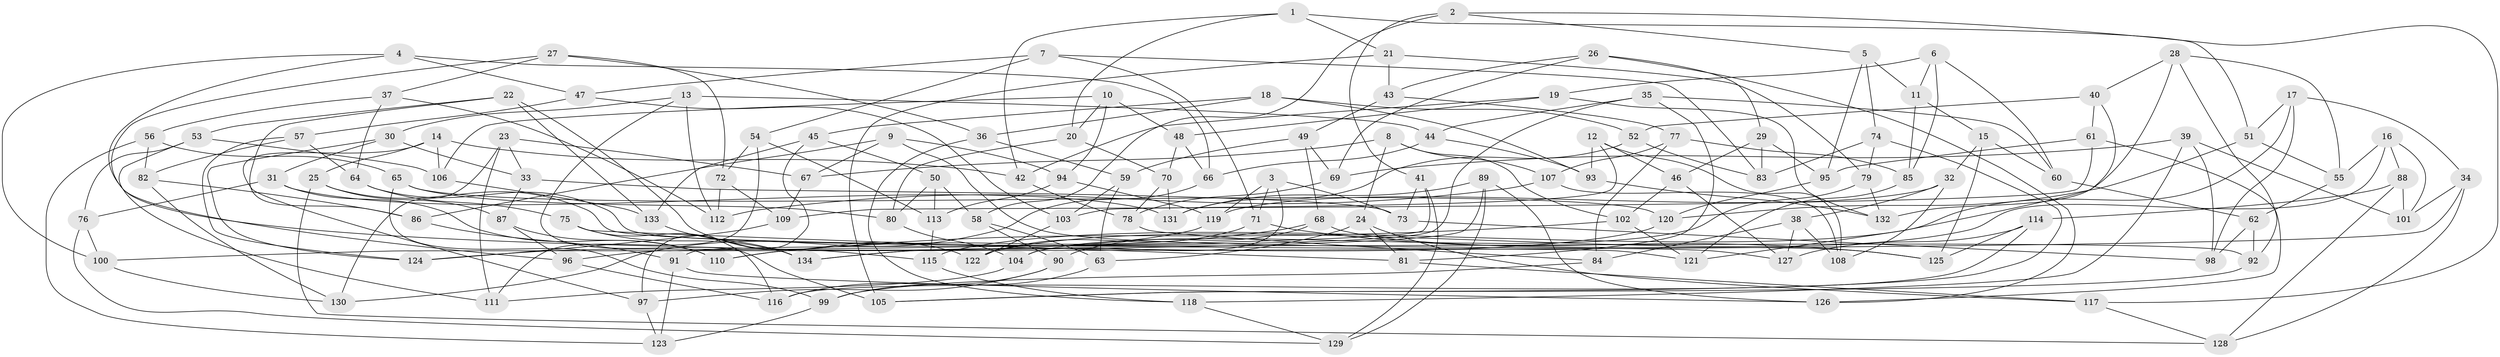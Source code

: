 // coarse degree distribution, {4: 0.65, 3: 0.05, 8: 0.0625, 5: 0.1375, 7: 0.0375, 6: 0.025, 11: 0.025, 14: 0.0125}
// Generated by graph-tools (version 1.1) at 2025/03/03/04/25 22:03:46]
// undirected, 134 vertices, 268 edges
graph export_dot {
graph [start="1"]
  node [color=gray90,style=filled];
  1;
  2;
  3;
  4;
  5;
  6;
  7;
  8;
  9;
  10;
  11;
  12;
  13;
  14;
  15;
  16;
  17;
  18;
  19;
  20;
  21;
  22;
  23;
  24;
  25;
  26;
  27;
  28;
  29;
  30;
  31;
  32;
  33;
  34;
  35;
  36;
  37;
  38;
  39;
  40;
  41;
  42;
  43;
  44;
  45;
  46;
  47;
  48;
  49;
  50;
  51;
  52;
  53;
  54;
  55;
  56;
  57;
  58;
  59;
  60;
  61;
  62;
  63;
  64;
  65;
  66;
  67;
  68;
  69;
  70;
  71;
  72;
  73;
  74;
  75;
  76;
  77;
  78;
  79;
  80;
  81;
  82;
  83;
  84;
  85;
  86;
  87;
  88;
  89;
  90;
  91;
  92;
  93;
  94;
  95;
  96;
  97;
  98;
  99;
  100;
  101;
  102;
  103;
  104;
  105;
  106;
  107;
  108;
  109;
  110;
  111;
  112;
  113;
  114;
  115;
  116;
  117;
  118;
  119;
  120;
  121;
  122;
  123;
  124;
  125;
  126;
  127;
  128;
  129;
  130;
  131;
  132;
  133;
  134;
  1 -- 51;
  1 -- 42;
  1 -- 20;
  1 -- 21;
  2 -- 41;
  2 -- 58;
  2 -- 5;
  2 -- 117;
  3 -- 119;
  3 -- 73;
  3 -- 71;
  3 -- 104;
  4 -- 47;
  4 -- 115;
  4 -- 66;
  4 -- 100;
  5 -- 95;
  5 -- 11;
  5 -- 74;
  6 -- 11;
  6 -- 85;
  6 -- 60;
  6 -- 19;
  7 -- 54;
  7 -- 83;
  7 -- 71;
  7 -- 47;
  8 -- 24;
  8 -- 67;
  8 -- 107;
  8 -- 102;
  9 -- 86;
  9 -- 127;
  9 -- 94;
  9 -- 67;
  10 -- 106;
  10 -- 48;
  10 -- 20;
  10 -- 94;
  11 -- 15;
  11 -- 85;
  12 -- 46;
  12 -- 103;
  12 -- 93;
  12 -- 108;
  13 -- 105;
  13 -- 112;
  13 -- 30;
  13 -- 44;
  14 -- 97;
  14 -- 106;
  14 -- 25;
  14 -- 42;
  15 -- 60;
  15 -- 125;
  15 -- 32;
  16 -- 88;
  16 -- 122;
  16 -- 101;
  16 -- 55;
  17 -- 51;
  17 -- 34;
  17 -- 115;
  17 -- 98;
  18 -- 93;
  18 -- 45;
  18 -- 36;
  18 -- 52;
  19 -- 42;
  19 -- 132;
  19 -- 48;
  20 -- 70;
  20 -- 80;
  21 -- 79;
  21 -- 105;
  21 -- 43;
  22 -- 86;
  22 -- 122;
  22 -- 133;
  22 -- 53;
  23 -- 33;
  23 -- 111;
  23 -- 130;
  23 -- 67;
  24 -- 81;
  24 -- 63;
  24 -- 117;
  25 -- 87;
  25 -- 128;
  25 -- 121;
  26 -- 69;
  26 -- 43;
  26 -- 29;
  26 -- 126;
  27 -- 37;
  27 -- 96;
  27 -- 36;
  27 -- 72;
  28 -- 40;
  28 -- 55;
  28 -- 92;
  28 -- 132;
  29 -- 46;
  29 -- 95;
  29 -- 83;
  30 -- 33;
  30 -- 31;
  30 -- 124;
  31 -- 131;
  31 -- 76;
  31 -- 110;
  32 -- 38;
  32 -- 119;
  32 -- 108;
  33 -- 87;
  33 -- 73;
  34 -- 101;
  34 -- 128;
  34 -- 100;
  35 -- 60;
  35 -- 81;
  35 -- 91;
  35 -- 44;
  36 -- 118;
  36 -- 59;
  37 -- 56;
  37 -- 112;
  37 -- 64;
  38 -- 127;
  38 -- 108;
  38 -- 84;
  39 -- 98;
  39 -- 69;
  39 -- 118;
  39 -- 101;
  40 -- 61;
  40 -- 121;
  40 -- 52;
  41 -- 73;
  41 -- 96;
  41 -- 129;
  42 -- 78;
  43 -- 77;
  43 -- 49;
  44 -- 93;
  44 -- 66;
  45 -- 50;
  45 -- 97;
  45 -- 133;
  46 -- 102;
  46 -- 127;
  47 -- 57;
  47 -- 103;
  48 -- 70;
  48 -- 66;
  49 -- 69;
  49 -- 59;
  49 -- 68;
  50 -- 80;
  50 -- 58;
  50 -- 113;
  51 -- 55;
  51 -- 120;
  52 -- 83;
  52 -- 131;
  53 -- 106;
  53 -- 111;
  53 -- 76;
  54 -- 111;
  54 -- 113;
  54 -- 72;
  55 -- 62;
  56 -- 82;
  56 -- 123;
  56 -- 65;
  57 -- 64;
  57 -- 124;
  57 -- 82;
  58 -- 90;
  58 -- 63;
  59 -- 103;
  59 -- 63;
  60 -- 62;
  61 -- 95;
  61 -- 109;
  61 -- 126;
  62 -- 92;
  62 -- 98;
  63 -- 99;
  64 -- 92;
  64 -- 75;
  65 -- 99;
  65 -- 120;
  65 -- 80;
  66 -- 130;
  67 -- 109;
  68 -- 90;
  68 -- 110;
  68 -- 125;
  69 -- 78;
  70 -- 78;
  70 -- 131;
  71 -- 122;
  71 -- 125;
  72 -- 112;
  72 -- 109;
  73 -- 98;
  74 -- 79;
  74 -- 83;
  74 -- 105;
  75 -- 134;
  75 -- 116;
  75 -- 81;
  76 -- 100;
  76 -- 129;
  77 -- 84;
  77 -- 85;
  77 -- 107;
  78 -- 84;
  79 -- 132;
  79 -- 104;
  80 -- 104;
  81 -- 117;
  82 -- 86;
  82 -- 130;
  84 -- 99;
  85 -- 121;
  86 -- 91;
  87 -- 110;
  87 -- 96;
  88 -- 114;
  88 -- 101;
  88 -- 128;
  89 -- 131;
  89 -- 134;
  89 -- 129;
  89 -- 126;
  90 -- 97;
  90 -- 116;
  91 -- 126;
  91 -- 123;
  92 -- 105;
  93 -- 132;
  94 -- 113;
  94 -- 119;
  95 -- 120;
  96 -- 116;
  97 -- 123;
  99 -- 123;
  100 -- 130;
  102 -- 110;
  102 -- 121;
  103 -- 122;
  104 -- 111;
  106 -- 133;
  107 -- 112;
  107 -- 108;
  109 -- 124;
  113 -- 115;
  114 -- 127;
  114 -- 116;
  114 -- 125;
  115 -- 118;
  117 -- 128;
  118 -- 129;
  119 -- 124;
  120 -- 134;
  133 -- 134;
}
